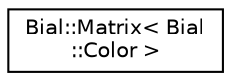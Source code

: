 digraph "Graphical Class Hierarchy"
{
  edge [fontname="Helvetica",fontsize="10",labelfontname="Helvetica",labelfontsize="10"];
  node [fontname="Helvetica",fontsize="10",shape=record];
  rankdir="LR";
  Node1 [label="Bial::Matrix\< Bial\l::Color \>",height=0.2,width=0.4,color="black", fillcolor="white", style="filled",URL="$class_bial_1_1_matrix.html"];
}
